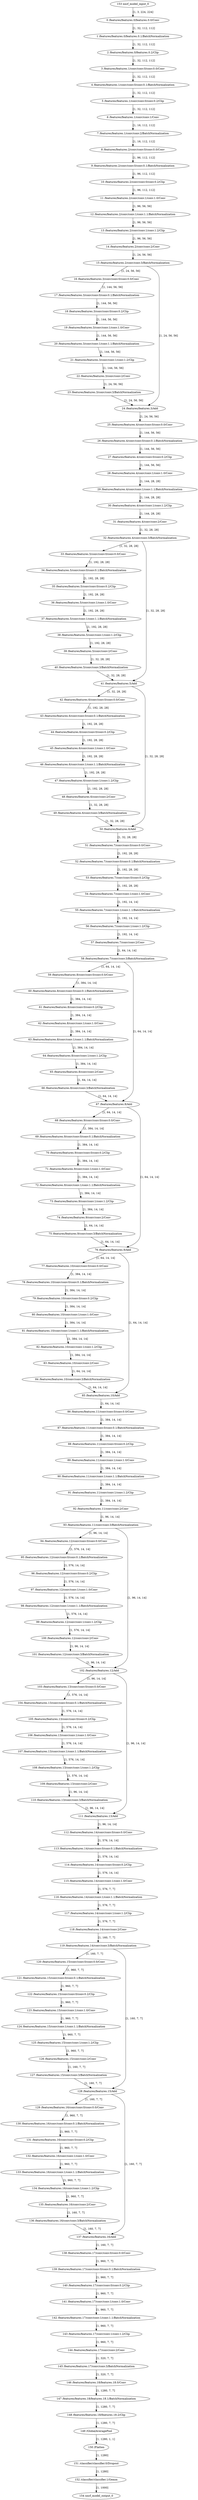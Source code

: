 strict digraph  {
"0 /features/features.0/features.0.0/Conv" [id=0, type=Conv];
"1 /features/features.0/features.0.1/BatchNormalization" [id=1, type=BatchNormalization];
"2 /features/features.0/features.0.2/Clip" [id=2, type=Clip];
"3 /features/features.1/conv/conv.0/conv.0.0/Conv" [id=3, type=Conv];
"4 /features/features.1/conv/conv.0/conv.0.1/BatchNormalization" [id=4, type=BatchNormalization];
"5 /features/features.1/conv/conv.0/conv.0.2/Clip" [id=5, type=Clip];
"6 /features/features.1/conv/conv.1/Conv" [id=6, type=Conv];
"7 /features/features.1/conv/conv.2/BatchNormalization" [id=7, type=BatchNormalization];
"8 /features/features.2/conv/conv.0/conv.0.0/Conv" [id=8, type=Conv];
"9 /features/features.2/conv/conv.0/conv.0.1/BatchNormalization" [id=9, type=BatchNormalization];
"10 /features/features.2/conv/conv.0/conv.0.2/Clip" [id=10, type=Clip];
"11 /features/features.2/conv/conv.1/conv.1.0/Conv" [id=11, type=Conv];
"12 /features/features.2/conv/conv.1/conv.1.1/BatchNormalization" [id=12, type=BatchNormalization];
"13 /features/features.2/conv/conv.1/conv.1.2/Clip" [id=13, type=Clip];
"14 /features/features.2/conv/conv.2/Conv" [id=14, type=Conv];
"15 /features/features.2/conv/conv.3/BatchNormalization" [id=15, type=BatchNormalization];
"16 /features/features.3/conv/conv.0/conv.0.0/Conv" [id=16, type=Conv];
"17 /features/features.3/conv/conv.0/conv.0.1/BatchNormalization" [id=17, type=BatchNormalization];
"18 /features/features.3/conv/conv.0/conv.0.2/Clip" [id=18, type=Clip];
"19 /features/features.3/conv/conv.1/conv.1.0/Conv" [id=19, type=Conv];
"20 /features/features.3/conv/conv.1/conv.1.1/BatchNormalization" [id=20, type=BatchNormalization];
"21 /features/features.3/conv/conv.1/conv.1.2/Clip" [id=21, type=Clip];
"22 /features/features.3/conv/conv.2/Conv" [id=22, type=Conv];
"23 /features/features.3/conv/conv.3/BatchNormalization" [id=23, type=BatchNormalization];
"24 /features/features.3/Add" [id=24, type=Add];
"25 /features/features.4/conv/conv.0/conv.0.0/Conv" [id=25, type=Conv];
"26 /features/features.4/conv/conv.0/conv.0.1/BatchNormalization" [id=26, type=BatchNormalization];
"27 /features/features.4/conv/conv.0/conv.0.2/Clip" [id=27, type=Clip];
"28 /features/features.4/conv/conv.1/conv.1.0/Conv" [id=28, type=Conv];
"29 /features/features.4/conv/conv.1/conv.1.1/BatchNormalization" [id=29, type=BatchNormalization];
"30 /features/features.4/conv/conv.1/conv.1.2/Clip" [id=30, type=Clip];
"31 /features/features.4/conv/conv.2/Conv" [id=31, type=Conv];
"32 /features/features.4/conv/conv.3/BatchNormalization" [id=32, type=BatchNormalization];
"33 /features/features.5/conv/conv.0/conv.0.0/Conv" [id=33, type=Conv];
"34 /features/features.5/conv/conv.0/conv.0.1/BatchNormalization" [id=34, type=BatchNormalization];
"35 /features/features.5/conv/conv.0/conv.0.2/Clip" [id=35, type=Clip];
"36 /features/features.5/conv/conv.1/conv.1.0/Conv" [id=36, type=Conv];
"37 /features/features.5/conv/conv.1/conv.1.1/BatchNormalization" [id=37, type=BatchNormalization];
"38 /features/features.5/conv/conv.1/conv.1.2/Clip" [id=38, type=Clip];
"39 /features/features.5/conv/conv.2/Conv" [id=39, type=Conv];
"40 /features/features.5/conv/conv.3/BatchNormalization" [id=40, type=BatchNormalization];
"41 /features/features.5/Add" [id=41, type=Add];
"42 /features/features.6/conv/conv.0/conv.0.0/Conv" [id=42, type=Conv];
"43 /features/features.6/conv/conv.0/conv.0.1/BatchNormalization" [id=43, type=BatchNormalization];
"44 /features/features.6/conv/conv.0/conv.0.2/Clip" [id=44, type=Clip];
"45 /features/features.6/conv/conv.1/conv.1.0/Conv" [id=45, type=Conv];
"46 /features/features.6/conv/conv.1/conv.1.1/BatchNormalization" [id=46, type=BatchNormalization];
"47 /features/features.6/conv/conv.1/conv.1.2/Clip" [id=47, type=Clip];
"48 /features/features.6/conv/conv.2/Conv" [id=48, type=Conv];
"49 /features/features.6/conv/conv.3/BatchNormalization" [id=49, type=BatchNormalization];
"50 /features/features.6/Add" [id=50, type=Add];
"51 /features/features.7/conv/conv.0/conv.0.0/Conv" [id=51, type=Conv];
"52 /features/features.7/conv/conv.0/conv.0.1/BatchNormalization" [id=52, type=BatchNormalization];
"53 /features/features.7/conv/conv.0/conv.0.2/Clip" [id=53, type=Clip];
"54 /features/features.7/conv/conv.1/conv.1.0/Conv" [id=54, type=Conv];
"55 /features/features.7/conv/conv.1/conv.1.1/BatchNormalization" [id=55, type=BatchNormalization];
"56 /features/features.7/conv/conv.1/conv.1.2/Clip" [id=56, type=Clip];
"57 /features/features.7/conv/conv.2/Conv" [id=57, type=Conv];
"58 /features/features.7/conv/conv.3/BatchNormalization" [id=58, type=BatchNormalization];
"59 /features/features.8/conv/conv.0/conv.0.0/Conv" [id=59, type=Conv];
"60 /features/features.8/conv/conv.0/conv.0.1/BatchNormalization" [id=60, type=BatchNormalization];
"61 /features/features.8/conv/conv.0/conv.0.2/Clip" [id=61, type=Clip];
"62 /features/features.8/conv/conv.1/conv.1.0/Conv" [id=62, type=Conv];
"63 /features/features.8/conv/conv.1/conv.1.1/BatchNormalization" [id=63, type=BatchNormalization];
"64 /features/features.8/conv/conv.1/conv.1.2/Clip" [id=64, type=Clip];
"65 /features/features.8/conv/conv.2/Conv" [id=65, type=Conv];
"66 /features/features.8/conv/conv.3/BatchNormalization" [id=66, type=BatchNormalization];
"67 /features/features.8/Add" [id=67, type=Add];
"68 /features/features.9/conv/conv.0/conv.0.0/Conv" [id=68, type=Conv];
"69 /features/features.9/conv/conv.0/conv.0.1/BatchNormalization" [id=69, type=BatchNormalization];
"70 /features/features.9/conv/conv.0/conv.0.2/Clip" [id=70, type=Clip];
"71 /features/features.9/conv/conv.1/conv.1.0/Conv" [id=71, type=Conv];
"72 /features/features.9/conv/conv.1/conv.1.1/BatchNormalization" [id=72, type=BatchNormalization];
"73 /features/features.9/conv/conv.1/conv.1.2/Clip" [id=73, type=Clip];
"74 /features/features.9/conv/conv.2/Conv" [id=74, type=Conv];
"75 /features/features.9/conv/conv.3/BatchNormalization" [id=75, type=BatchNormalization];
"76 /features/features.9/Add" [id=76, type=Add];
"77 /features/features.10/conv/conv.0/conv.0.0/Conv" [id=77, type=Conv];
"78 /features/features.10/conv/conv.0/conv.0.1/BatchNormalization" [id=78, type=BatchNormalization];
"79 /features/features.10/conv/conv.0/conv.0.2/Clip" [id=79, type=Clip];
"80 /features/features.10/conv/conv.1/conv.1.0/Conv" [id=80, type=Conv];
"81 /features/features.10/conv/conv.1/conv.1.1/BatchNormalization" [id=81, type=BatchNormalization];
"82 /features/features.10/conv/conv.1/conv.1.2/Clip" [id=82, type=Clip];
"83 /features/features.10/conv/conv.2/Conv" [id=83, type=Conv];
"84 /features/features.10/conv/conv.3/BatchNormalization" [id=84, type=BatchNormalization];
"85 /features/features.10/Add" [id=85, type=Add];
"86 /features/features.11/conv/conv.0/conv.0.0/Conv" [id=86, type=Conv];
"87 /features/features.11/conv/conv.0/conv.0.1/BatchNormalization" [id=87, type=BatchNormalization];
"88 /features/features.11/conv/conv.0/conv.0.2/Clip" [id=88, type=Clip];
"89 /features/features.11/conv/conv.1/conv.1.0/Conv" [id=89, type=Conv];
"90 /features/features.11/conv/conv.1/conv.1.1/BatchNormalization" [id=90, type=BatchNormalization];
"91 /features/features.11/conv/conv.1/conv.1.2/Clip" [id=91, type=Clip];
"92 /features/features.11/conv/conv.2/Conv" [id=92, type=Conv];
"93 /features/features.11/conv/conv.3/BatchNormalization" [id=93, type=BatchNormalization];
"94 /features/features.12/conv/conv.0/conv.0.0/Conv" [id=94, type=Conv];
"95 /features/features.12/conv/conv.0/conv.0.1/BatchNormalization" [id=95, type=BatchNormalization];
"96 /features/features.12/conv/conv.0/conv.0.2/Clip" [id=96, type=Clip];
"97 /features/features.12/conv/conv.1/conv.1.0/Conv" [id=97, type=Conv];
"98 /features/features.12/conv/conv.1/conv.1.1/BatchNormalization" [id=98, type=BatchNormalization];
"99 /features/features.12/conv/conv.1/conv.1.2/Clip" [id=99, type=Clip];
"100 /features/features.12/conv/conv.2/Conv" [id=100, type=Conv];
"101 /features/features.12/conv/conv.3/BatchNormalization" [id=101, type=BatchNormalization];
"102 /features/features.12/Add" [id=102, type=Add];
"103 /features/features.13/conv/conv.0/conv.0.0/Conv" [id=103, type=Conv];
"104 /features/features.13/conv/conv.0/conv.0.1/BatchNormalization" [id=104, type=BatchNormalization];
"105 /features/features.13/conv/conv.0/conv.0.2/Clip" [id=105, type=Clip];
"106 /features/features.13/conv/conv.1/conv.1.0/Conv" [id=106, type=Conv];
"107 /features/features.13/conv/conv.1/conv.1.1/BatchNormalization" [id=107, type=BatchNormalization];
"108 /features/features.13/conv/conv.1/conv.1.2/Clip" [id=108, type=Clip];
"109 /features/features.13/conv/conv.2/Conv" [id=109, type=Conv];
"110 /features/features.13/conv/conv.3/BatchNormalization" [id=110, type=BatchNormalization];
"111 /features/features.13/Add" [id=111, type=Add];
"112 /features/features.14/conv/conv.0/conv.0.0/Conv" [id=112, type=Conv];
"113 /features/features.14/conv/conv.0/conv.0.1/BatchNormalization" [id=113, type=BatchNormalization];
"114 /features/features.14/conv/conv.0/conv.0.2/Clip" [id=114, type=Clip];
"115 /features/features.14/conv/conv.1/conv.1.0/Conv" [id=115, type=Conv];
"116 /features/features.14/conv/conv.1/conv.1.1/BatchNormalization" [id=116, type=BatchNormalization];
"117 /features/features.14/conv/conv.1/conv.1.2/Clip" [id=117, type=Clip];
"118 /features/features.14/conv/conv.2/Conv" [id=118, type=Conv];
"119 /features/features.14/conv/conv.3/BatchNormalization" [id=119, type=BatchNormalization];
"120 /features/features.15/conv/conv.0/conv.0.0/Conv" [id=120, type=Conv];
"121 /features/features.15/conv/conv.0/conv.0.1/BatchNormalization" [id=121, type=BatchNormalization];
"122 /features/features.15/conv/conv.0/conv.0.2/Clip" [id=122, type=Clip];
"123 /features/features.15/conv/conv.1/conv.1.0/Conv" [id=123, type=Conv];
"124 /features/features.15/conv/conv.1/conv.1.1/BatchNormalization" [id=124, type=BatchNormalization];
"125 /features/features.15/conv/conv.1/conv.1.2/Clip" [id=125, type=Clip];
"126 /features/features.15/conv/conv.2/Conv" [id=126, type=Conv];
"127 /features/features.15/conv/conv.3/BatchNormalization" [id=127, type=BatchNormalization];
"128 /features/features.15/Add" [id=128, type=Add];
"129 /features/features.16/conv/conv.0/conv.0.0/Conv" [id=129, type=Conv];
"130 /features/features.16/conv/conv.0/conv.0.1/BatchNormalization" [id=130, type=BatchNormalization];
"131 /features/features.16/conv/conv.0/conv.0.2/Clip" [id=131, type=Clip];
"132 /features/features.16/conv/conv.1/conv.1.0/Conv" [id=132, type=Conv];
"133 /features/features.16/conv/conv.1/conv.1.1/BatchNormalization" [id=133, type=BatchNormalization];
"134 /features/features.16/conv/conv.1/conv.1.2/Clip" [id=134, type=Clip];
"135 /features/features.16/conv/conv.2/Conv" [id=135, type=Conv];
"136 /features/features.16/conv/conv.3/BatchNormalization" [id=136, type=BatchNormalization];
"137 /features/features.16/Add" [id=137, type=Add];
"138 /features/features.17/conv/conv.0/conv.0.0/Conv" [id=138, type=Conv];
"139 /features/features.17/conv/conv.0/conv.0.1/BatchNormalization" [id=139, type=BatchNormalization];
"140 /features/features.17/conv/conv.0/conv.0.2/Clip" [id=140, type=Clip];
"141 /features/features.17/conv/conv.1/conv.1.0/Conv" [id=141, type=Conv];
"142 /features/features.17/conv/conv.1/conv.1.1/BatchNormalization" [id=142, type=BatchNormalization];
"143 /features/features.17/conv/conv.1/conv.1.2/Clip" [id=143, type=Clip];
"144 /features/features.17/conv/conv.2/Conv" [id=144, type=Conv];
"145 /features/features.17/conv/conv.3/BatchNormalization" [id=145, type=BatchNormalization];
"146 /features/features.18/features.18.0/Conv" [id=146, type=Conv];
"147 /features/features.18/features.18.1/BatchNormalization" [id=147, type=BatchNormalization];
"148 /features/features.18/features.18.2/Clip" [id=148, type=Clip];
"149 /GlobalAveragePool" [id=149, type=GlobalAveragePool];
"150 /Flatten" [id=150, type=Flatten];
"151 /classifier/classifier.0/Dropout" [id=151, type=Dropout];
"152 /classifier/classifier.1/Gemm" [id=152, type=Gemm];
"153 nncf_model_input_0" [id=153, type=nncf_model_input];
"154 nncf_model_output_0" [id=154, type=nncf_model_output];
"0 /features/features.0/features.0.0/Conv" -> "1 /features/features.0/features.0.1/BatchNormalization"  [label="[1, 32, 112, 112]", style=solid];
"1 /features/features.0/features.0.1/BatchNormalization" -> "2 /features/features.0/features.0.2/Clip"  [label="[1, 32, 112, 112]", style=solid];
"2 /features/features.0/features.0.2/Clip" -> "3 /features/features.1/conv/conv.0/conv.0.0/Conv"  [label="[1, 32, 112, 112]", style=solid];
"3 /features/features.1/conv/conv.0/conv.0.0/Conv" -> "4 /features/features.1/conv/conv.0/conv.0.1/BatchNormalization"  [label="[1, 32, 112, 112]", style=solid];
"4 /features/features.1/conv/conv.0/conv.0.1/BatchNormalization" -> "5 /features/features.1/conv/conv.0/conv.0.2/Clip"  [label="[1, 32, 112, 112]", style=solid];
"5 /features/features.1/conv/conv.0/conv.0.2/Clip" -> "6 /features/features.1/conv/conv.1/Conv"  [label="[1, 32, 112, 112]", style=solid];
"6 /features/features.1/conv/conv.1/Conv" -> "7 /features/features.1/conv/conv.2/BatchNormalization"  [label="[1, 16, 112, 112]", style=solid];
"7 /features/features.1/conv/conv.2/BatchNormalization" -> "8 /features/features.2/conv/conv.0/conv.0.0/Conv"  [label="[1, 16, 112, 112]", style=solid];
"8 /features/features.2/conv/conv.0/conv.0.0/Conv" -> "9 /features/features.2/conv/conv.0/conv.0.1/BatchNormalization"  [label="[1, 96, 112, 112]", style=solid];
"9 /features/features.2/conv/conv.0/conv.0.1/BatchNormalization" -> "10 /features/features.2/conv/conv.0/conv.0.2/Clip"  [label="[1, 96, 112, 112]", style=solid];
"10 /features/features.2/conv/conv.0/conv.0.2/Clip" -> "11 /features/features.2/conv/conv.1/conv.1.0/Conv"  [label="[1, 96, 112, 112]", style=solid];
"11 /features/features.2/conv/conv.1/conv.1.0/Conv" -> "12 /features/features.2/conv/conv.1/conv.1.1/BatchNormalization"  [label="[1, 96, 56, 56]", style=solid];
"12 /features/features.2/conv/conv.1/conv.1.1/BatchNormalization" -> "13 /features/features.2/conv/conv.1/conv.1.2/Clip"  [label="[1, 96, 56, 56]", style=solid];
"13 /features/features.2/conv/conv.1/conv.1.2/Clip" -> "14 /features/features.2/conv/conv.2/Conv"  [label="[1, 96, 56, 56]", style=solid];
"14 /features/features.2/conv/conv.2/Conv" -> "15 /features/features.2/conv/conv.3/BatchNormalization"  [label="[1, 24, 56, 56]", style=solid];
"15 /features/features.2/conv/conv.3/BatchNormalization" -> "16 /features/features.3/conv/conv.0/conv.0.0/Conv"  [label="[1, 24, 56, 56]", style=solid];
"15 /features/features.2/conv/conv.3/BatchNormalization" -> "24 /features/features.3/Add"  [label="[1, 24, 56, 56]", style=solid];
"16 /features/features.3/conv/conv.0/conv.0.0/Conv" -> "17 /features/features.3/conv/conv.0/conv.0.1/BatchNormalization"  [label="[1, 144, 56, 56]", style=solid];
"17 /features/features.3/conv/conv.0/conv.0.1/BatchNormalization" -> "18 /features/features.3/conv/conv.0/conv.0.2/Clip"  [label="[1, 144, 56, 56]", style=solid];
"18 /features/features.3/conv/conv.0/conv.0.2/Clip" -> "19 /features/features.3/conv/conv.1/conv.1.0/Conv"  [label="[1, 144, 56, 56]", style=solid];
"19 /features/features.3/conv/conv.1/conv.1.0/Conv" -> "20 /features/features.3/conv/conv.1/conv.1.1/BatchNormalization"  [label="[1, 144, 56, 56]", style=solid];
"20 /features/features.3/conv/conv.1/conv.1.1/BatchNormalization" -> "21 /features/features.3/conv/conv.1/conv.1.2/Clip"  [label="[1, 144, 56, 56]", style=solid];
"21 /features/features.3/conv/conv.1/conv.1.2/Clip" -> "22 /features/features.3/conv/conv.2/Conv"  [label="[1, 144, 56, 56]", style=solid];
"22 /features/features.3/conv/conv.2/Conv" -> "23 /features/features.3/conv/conv.3/BatchNormalization"  [label="[1, 24, 56, 56]", style=solid];
"23 /features/features.3/conv/conv.3/BatchNormalization" -> "24 /features/features.3/Add"  [label="[1, 24, 56, 56]", style=solid];
"24 /features/features.3/Add" -> "25 /features/features.4/conv/conv.0/conv.0.0/Conv"  [label="[1, 24, 56, 56]", style=solid];
"25 /features/features.4/conv/conv.0/conv.0.0/Conv" -> "26 /features/features.4/conv/conv.0/conv.0.1/BatchNormalization"  [label="[1, 144, 56, 56]", style=solid];
"26 /features/features.4/conv/conv.0/conv.0.1/BatchNormalization" -> "27 /features/features.4/conv/conv.0/conv.0.2/Clip"  [label="[1, 144, 56, 56]", style=solid];
"27 /features/features.4/conv/conv.0/conv.0.2/Clip" -> "28 /features/features.4/conv/conv.1/conv.1.0/Conv"  [label="[1, 144, 56, 56]", style=solid];
"28 /features/features.4/conv/conv.1/conv.1.0/Conv" -> "29 /features/features.4/conv/conv.1/conv.1.1/BatchNormalization"  [label="[1, 144, 28, 28]", style=solid];
"29 /features/features.4/conv/conv.1/conv.1.1/BatchNormalization" -> "30 /features/features.4/conv/conv.1/conv.1.2/Clip"  [label="[1, 144, 28, 28]", style=solid];
"30 /features/features.4/conv/conv.1/conv.1.2/Clip" -> "31 /features/features.4/conv/conv.2/Conv"  [label="[1, 144, 28, 28]", style=solid];
"31 /features/features.4/conv/conv.2/Conv" -> "32 /features/features.4/conv/conv.3/BatchNormalization"  [label="[1, 32, 28, 28]", style=solid];
"32 /features/features.4/conv/conv.3/BatchNormalization" -> "33 /features/features.5/conv/conv.0/conv.0.0/Conv"  [label="[1, 32, 28, 28]", style=solid];
"32 /features/features.4/conv/conv.3/BatchNormalization" -> "41 /features/features.5/Add"  [label="[1, 32, 28, 28]", style=solid];
"33 /features/features.5/conv/conv.0/conv.0.0/Conv" -> "34 /features/features.5/conv/conv.0/conv.0.1/BatchNormalization"  [label="[1, 192, 28, 28]", style=solid];
"34 /features/features.5/conv/conv.0/conv.0.1/BatchNormalization" -> "35 /features/features.5/conv/conv.0/conv.0.2/Clip"  [label="[1, 192, 28, 28]", style=solid];
"35 /features/features.5/conv/conv.0/conv.0.2/Clip" -> "36 /features/features.5/conv/conv.1/conv.1.0/Conv"  [label="[1, 192, 28, 28]", style=solid];
"36 /features/features.5/conv/conv.1/conv.1.0/Conv" -> "37 /features/features.5/conv/conv.1/conv.1.1/BatchNormalization"  [label="[1, 192, 28, 28]", style=solid];
"37 /features/features.5/conv/conv.1/conv.1.1/BatchNormalization" -> "38 /features/features.5/conv/conv.1/conv.1.2/Clip"  [label="[1, 192, 28, 28]", style=solid];
"38 /features/features.5/conv/conv.1/conv.1.2/Clip" -> "39 /features/features.5/conv/conv.2/Conv"  [label="[1, 192, 28, 28]", style=solid];
"39 /features/features.5/conv/conv.2/Conv" -> "40 /features/features.5/conv/conv.3/BatchNormalization"  [label="[1, 32, 28, 28]", style=solid];
"40 /features/features.5/conv/conv.3/BatchNormalization" -> "41 /features/features.5/Add"  [label="[1, 32, 28, 28]", style=solid];
"41 /features/features.5/Add" -> "42 /features/features.6/conv/conv.0/conv.0.0/Conv"  [label="[1, 32, 28, 28]", style=solid];
"41 /features/features.5/Add" -> "50 /features/features.6/Add"  [label="[1, 32, 28, 28]", style=solid];
"42 /features/features.6/conv/conv.0/conv.0.0/Conv" -> "43 /features/features.6/conv/conv.0/conv.0.1/BatchNormalization"  [label="[1, 192, 28, 28]", style=solid];
"43 /features/features.6/conv/conv.0/conv.0.1/BatchNormalization" -> "44 /features/features.6/conv/conv.0/conv.0.2/Clip"  [label="[1, 192, 28, 28]", style=solid];
"44 /features/features.6/conv/conv.0/conv.0.2/Clip" -> "45 /features/features.6/conv/conv.1/conv.1.0/Conv"  [label="[1, 192, 28, 28]", style=solid];
"45 /features/features.6/conv/conv.1/conv.1.0/Conv" -> "46 /features/features.6/conv/conv.1/conv.1.1/BatchNormalization"  [label="[1, 192, 28, 28]", style=solid];
"46 /features/features.6/conv/conv.1/conv.1.1/BatchNormalization" -> "47 /features/features.6/conv/conv.1/conv.1.2/Clip"  [label="[1, 192, 28, 28]", style=solid];
"47 /features/features.6/conv/conv.1/conv.1.2/Clip" -> "48 /features/features.6/conv/conv.2/Conv"  [label="[1, 192, 28, 28]", style=solid];
"48 /features/features.6/conv/conv.2/Conv" -> "49 /features/features.6/conv/conv.3/BatchNormalization"  [label="[1, 32, 28, 28]", style=solid];
"49 /features/features.6/conv/conv.3/BatchNormalization" -> "50 /features/features.6/Add"  [label="[1, 32, 28, 28]", style=solid];
"50 /features/features.6/Add" -> "51 /features/features.7/conv/conv.0/conv.0.0/Conv"  [label="[1, 32, 28, 28]", style=solid];
"51 /features/features.7/conv/conv.0/conv.0.0/Conv" -> "52 /features/features.7/conv/conv.0/conv.0.1/BatchNormalization"  [label="[1, 192, 28, 28]", style=solid];
"52 /features/features.7/conv/conv.0/conv.0.1/BatchNormalization" -> "53 /features/features.7/conv/conv.0/conv.0.2/Clip"  [label="[1, 192, 28, 28]", style=solid];
"53 /features/features.7/conv/conv.0/conv.0.2/Clip" -> "54 /features/features.7/conv/conv.1/conv.1.0/Conv"  [label="[1, 192, 28, 28]", style=solid];
"54 /features/features.7/conv/conv.1/conv.1.0/Conv" -> "55 /features/features.7/conv/conv.1/conv.1.1/BatchNormalization"  [label="[1, 192, 14, 14]", style=solid];
"55 /features/features.7/conv/conv.1/conv.1.1/BatchNormalization" -> "56 /features/features.7/conv/conv.1/conv.1.2/Clip"  [label="[1, 192, 14, 14]", style=solid];
"56 /features/features.7/conv/conv.1/conv.1.2/Clip" -> "57 /features/features.7/conv/conv.2/Conv"  [label="[1, 192, 14, 14]", style=solid];
"57 /features/features.7/conv/conv.2/Conv" -> "58 /features/features.7/conv/conv.3/BatchNormalization"  [label="[1, 64, 14, 14]", style=solid];
"58 /features/features.7/conv/conv.3/BatchNormalization" -> "59 /features/features.8/conv/conv.0/conv.0.0/Conv"  [label="[1, 64, 14, 14]", style=solid];
"58 /features/features.7/conv/conv.3/BatchNormalization" -> "67 /features/features.8/Add"  [label="[1, 64, 14, 14]", style=solid];
"59 /features/features.8/conv/conv.0/conv.0.0/Conv" -> "60 /features/features.8/conv/conv.0/conv.0.1/BatchNormalization"  [label="[1, 384, 14, 14]", style=solid];
"60 /features/features.8/conv/conv.0/conv.0.1/BatchNormalization" -> "61 /features/features.8/conv/conv.0/conv.0.2/Clip"  [label="[1, 384, 14, 14]", style=solid];
"61 /features/features.8/conv/conv.0/conv.0.2/Clip" -> "62 /features/features.8/conv/conv.1/conv.1.0/Conv"  [label="[1, 384, 14, 14]", style=solid];
"62 /features/features.8/conv/conv.1/conv.1.0/Conv" -> "63 /features/features.8/conv/conv.1/conv.1.1/BatchNormalization"  [label="[1, 384, 14, 14]", style=solid];
"63 /features/features.8/conv/conv.1/conv.1.1/BatchNormalization" -> "64 /features/features.8/conv/conv.1/conv.1.2/Clip"  [label="[1, 384, 14, 14]", style=solid];
"64 /features/features.8/conv/conv.1/conv.1.2/Clip" -> "65 /features/features.8/conv/conv.2/Conv"  [label="[1, 384, 14, 14]", style=solid];
"65 /features/features.8/conv/conv.2/Conv" -> "66 /features/features.8/conv/conv.3/BatchNormalization"  [label="[1, 64, 14, 14]", style=solid];
"66 /features/features.8/conv/conv.3/BatchNormalization" -> "67 /features/features.8/Add"  [label="[1, 64, 14, 14]", style=solid];
"67 /features/features.8/Add" -> "68 /features/features.9/conv/conv.0/conv.0.0/Conv"  [label="[1, 64, 14, 14]", style=solid];
"67 /features/features.8/Add" -> "76 /features/features.9/Add"  [label="[1, 64, 14, 14]", style=solid];
"68 /features/features.9/conv/conv.0/conv.0.0/Conv" -> "69 /features/features.9/conv/conv.0/conv.0.1/BatchNormalization"  [label="[1, 384, 14, 14]", style=solid];
"69 /features/features.9/conv/conv.0/conv.0.1/BatchNormalization" -> "70 /features/features.9/conv/conv.0/conv.0.2/Clip"  [label="[1, 384, 14, 14]", style=solid];
"70 /features/features.9/conv/conv.0/conv.0.2/Clip" -> "71 /features/features.9/conv/conv.1/conv.1.0/Conv"  [label="[1, 384, 14, 14]", style=solid];
"71 /features/features.9/conv/conv.1/conv.1.0/Conv" -> "72 /features/features.9/conv/conv.1/conv.1.1/BatchNormalization"  [label="[1, 384, 14, 14]", style=solid];
"72 /features/features.9/conv/conv.1/conv.1.1/BatchNormalization" -> "73 /features/features.9/conv/conv.1/conv.1.2/Clip"  [label="[1, 384, 14, 14]", style=solid];
"73 /features/features.9/conv/conv.1/conv.1.2/Clip" -> "74 /features/features.9/conv/conv.2/Conv"  [label="[1, 384, 14, 14]", style=solid];
"74 /features/features.9/conv/conv.2/Conv" -> "75 /features/features.9/conv/conv.3/BatchNormalization"  [label="[1, 64, 14, 14]", style=solid];
"75 /features/features.9/conv/conv.3/BatchNormalization" -> "76 /features/features.9/Add"  [label="[1, 64, 14, 14]", style=solid];
"76 /features/features.9/Add" -> "77 /features/features.10/conv/conv.0/conv.0.0/Conv"  [label="[1, 64, 14, 14]", style=solid];
"76 /features/features.9/Add" -> "85 /features/features.10/Add"  [label="[1, 64, 14, 14]", style=solid];
"77 /features/features.10/conv/conv.0/conv.0.0/Conv" -> "78 /features/features.10/conv/conv.0/conv.0.1/BatchNormalization"  [label="[1, 384, 14, 14]", style=solid];
"78 /features/features.10/conv/conv.0/conv.0.1/BatchNormalization" -> "79 /features/features.10/conv/conv.0/conv.0.2/Clip"  [label="[1, 384, 14, 14]", style=solid];
"79 /features/features.10/conv/conv.0/conv.0.2/Clip" -> "80 /features/features.10/conv/conv.1/conv.1.0/Conv"  [label="[1, 384, 14, 14]", style=solid];
"80 /features/features.10/conv/conv.1/conv.1.0/Conv" -> "81 /features/features.10/conv/conv.1/conv.1.1/BatchNormalization"  [label="[1, 384, 14, 14]", style=solid];
"81 /features/features.10/conv/conv.1/conv.1.1/BatchNormalization" -> "82 /features/features.10/conv/conv.1/conv.1.2/Clip"  [label="[1, 384, 14, 14]", style=solid];
"82 /features/features.10/conv/conv.1/conv.1.2/Clip" -> "83 /features/features.10/conv/conv.2/Conv"  [label="[1, 384, 14, 14]", style=solid];
"83 /features/features.10/conv/conv.2/Conv" -> "84 /features/features.10/conv/conv.3/BatchNormalization"  [label="[1, 64, 14, 14]", style=solid];
"84 /features/features.10/conv/conv.3/BatchNormalization" -> "85 /features/features.10/Add"  [label="[1, 64, 14, 14]", style=solid];
"85 /features/features.10/Add" -> "86 /features/features.11/conv/conv.0/conv.0.0/Conv"  [label="[1, 64, 14, 14]", style=solid];
"86 /features/features.11/conv/conv.0/conv.0.0/Conv" -> "87 /features/features.11/conv/conv.0/conv.0.1/BatchNormalization"  [label="[1, 384, 14, 14]", style=solid];
"87 /features/features.11/conv/conv.0/conv.0.1/BatchNormalization" -> "88 /features/features.11/conv/conv.0/conv.0.2/Clip"  [label="[1, 384, 14, 14]", style=solid];
"88 /features/features.11/conv/conv.0/conv.0.2/Clip" -> "89 /features/features.11/conv/conv.1/conv.1.0/Conv"  [label="[1, 384, 14, 14]", style=solid];
"89 /features/features.11/conv/conv.1/conv.1.0/Conv" -> "90 /features/features.11/conv/conv.1/conv.1.1/BatchNormalization"  [label="[1, 384, 14, 14]", style=solid];
"90 /features/features.11/conv/conv.1/conv.1.1/BatchNormalization" -> "91 /features/features.11/conv/conv.1/conv.1.2/Clip"  [label="[1, 384, 14, 14]", style=solid];
"91 /features/features.11/conv/conv.1/conv.1.2/Clip" -> "92 /features/features.11/conv/conv.2/Conv"  [label="[1, 384, 14, 14]", style=solid];
"92 /features/features.11/conv/conv.2/Conv" -> "93 /features/features.11/conv/conv.3/BatchNormalization"  [label="[1, 96, 14, 14]", style=solid];
"93 /features/features.11/conv/conv.3/BatchNormalization" -> "94 /features/features.12/conv/conv.0/conv.0.0/Conv"  [label="[1, 96, 14, 14]", style=solid];
"93 /features/features.11/conv/conv.3/BatchNormalization" -> "102 /features/features.12/Add"  [label="[1, 96, 14, 14]", style=solid];
"94 /features/features.12/conv/conv.0/conv.0.0/Conv" -> "95 /features/features.12/conv/conv.0/conv.0.1/BatchNormalization"  [label="[1, 576, 14, 14]", style=solid];
"95 /features/features.12/conv/conv.0/conv.0.1/BatchNormalization" -> "96 /features/features.12/conv/conv.0/conv.0.2/Clip"  [label="[1, 576, 14, 14]", style=solid];
"96 /features/features.12/conv/conv.0/conv.0.2/Clip" -> "97 /features/features.12/conv/conv.1/conv.1.0/Conv"  [label="[1, 576, 14, 14]", style=solid];
"97 /features/features.12/conv/conv.1/conv.1.0/Conv" -> "98 /features/features.12/conv/conv.1/conv.1.1/BatchNormalization"  [label="[1, 576, 14, 14]", style=solid];
"98 /features/features.12/conv/conv.1/conv.1.1/BatchNormalization" -> "99 /features/features.12/conv/conv.1/conv.1.2/Clip"  [label="[1, 576, 14, 14]", style=solid];
"99 /features/features.12/conv/conv.1/conv.1.2/Clip" -> "100 /features/features.12/conv/conv.2/Conv"  [label="[1, 576, 14, 14]", style=solid];
"100 /features/features.12/conv/conv.2/Conv" -> "101 /features/features.12/conv/conv.3/BatchNormalization"  [label="[1, 96, 14, 14]", style=solid];
"101 /features/features.12/conv/conv.3/BatchNormalization" -> "102 /features/features.12/Add"  [label="[1, 96, 14, 14]", style=solid];
"102 /features/features.12/Add" -> "103 /features/features.13/conv/conv.0/conv.0.0/Conv"  [label="[1, 96, 14, 14]", style=solid];
"102 /features/features.12/Add" -> "111 /features/features.13/Add"  [label="[1, 96, 14, 14]", style=solid];
"103 /features/features.13/conv/conv.0/conv.0.0/Conv" -> "104 /features/features.13/conv/conv.0/conv.0.1/BatchNormalization"  [label="[1, 576, 14, 14]", style=solid];
"104 /features/features.13/conv/conv.0/conv.0.1/BatchNormalization" -> "105 /features/features.13/conv/conv.0/conv.0.2/Clip"  [label="[1, 576, 14, 14]", style=solid];
"105 /features/features.13/conv/conv.0/conv.0.2/Clip" -> "106 /features/features.13/conv/conv.1/conv.1.0/Conv"  [label="[1, 576, 14, 14]", style=solid];
"106 /features/features.13/conv/conv.1/conv.1.0/Conv" -> "107 /features/features.13/conv/conv.1/conv.1.1/BatchNormalization"  [label="[1, 576, 14, 14]", style=solid];
"107 /features/features.13/conv/conv.1/conv.1.1/BatchNormalization" -> "108 /features/features.13/conv/conv.1/conv.1.2/Clip"  [label="[1, 576, 14, 14]", style=solid];
"108 /features/features.13/conv/conv.1/conv.1.2/Clip" -> "109 /features/features.13/conv/conv.2/Conv"  [label="[1, 576, 14, 14]", style=solid];
"109 /features/features.13/conv/conv.2/Conv" -> "110 /features/features.13/conv/conv.3/BatchNormalization"  [label="[1, 96, 14, 14]", style=solid];
"110 /features/features.13/conv/conv.3/BatchNormalization" -> "111 /features/features.13/Add"  [label="[1, 96, 14, 14]", style=solid];
"111 /features/features.13/Add" -> "112 /features/features.14/conv/conv.0/conv.0.0/Conv"  [label="[1, 96, 14, 14]", style=solid];
"112 /features/features.14/conv/conv.0/conv.0.0/Conv" -> "113 /features/features.14/conv/conv.0/conv.0.1/BatchNormalization"  [label="[1, 576, 14, 14]", style=solid];
"113 /features/features.14/conv/conv.0/conv.0.1/BatchNormalization" -> "114 /features/features.14/conv/conv.0/conv.0.2/Clip"  [label="[1, 576, 14, 14]", style=solid];
"114 /features/features.14/conv/conv.0/conv.0.2/Clip" -> "115 /features/features.14/conv/conv.1/conv.1.0/Conv"  [label="[1, 576, 14, 14]", style=solid];
"115 /features/features.14/conv/conv.1/conv.1.0/Conv" -> "116 /features/features.14/conv/conv.1/conv.1.1/BatchNormalization"  [label="[1, 576, 7, 7]", style=solid];
"116 /features/features.14/conv/conv.1/conv.1.1/BatchNormalization" -> "117 /features/features.14/conv/conv.1/conv.1.2/Clip"  [label="[1, 576, 7, 7]", style=solid];
"117 /features/features.14/conv/conv.1/conv.1.2/Clip" -> "118 /features/features.14/conv/conv.2/Conv"  [label="[1, 576, 7, 7]", style=solid];
"118 /features/features.14/conv/conv.2/Conv" -> "119 /features/features.14/conv/conv.3/BatchNormalization"  [label="[1, 160, 7, 7]", style=solid];
"119 /features/features.14/conv/conv.3/BatchNormalization" -> "120 /features/features.15/conv/conv.0/conv.0.0/Conv"  [label="[1, 160, 7, 7]", style=solid];
"119 /features/features.14/conv/conv.3/BatchNormalization" -> "128 /features/features.15/Add"  [label="[1, 160, 7, 7]", style=solid];
"120 /features/features.15/conv/conv.0/conv.0.0/Conv" -> "121 /features/features.15/conv/conv.0/conv.0.1/BatchNormalization"  [label="[1, 960, 7, 7]", style=solid];
"121 /features/features.15/conv/conv.0/conv.0.1/BatchNormalization" -> "122 /features/features.15/conv/conv.0/conv.0.2/Clip"  [label="[1, 960, 7, 7]", style=solid];
"122 /features/features.15/conv/conv.0/conv.0.2/Clip" -> "123 /features/features.15/conv/conv.1/conv.1.0/Conv"  [label="[1, 960, 7, 7]", style=solid];
"123 /features/features.15/conv/conv.1/conv.1.0/Conv" -> "124 /features/features.15/conv/conv.1/conv.1.1/BatchNormalization"  [label="[1, 960, 7, 7]", style=solid];
"124 /features/features.15/conv/conv.1/conv.1.1/BatchNormalization" -> "125 /features/features.15/conv/conv.1/conv.1.2/Clip"  [label="[1, 960, 7, 7]", style=solid];
"125 /features/features.15/conv/conv.1/conv.1.2/Clip" -> "126 /features/features.15/conv/conv.2/Conv"  [label="[1, 960, 7, 7]", style=solid];
"126 /features/features.15/conv/conv.2/Conv" -> "127 /features/features.15/conv/conv.3/BatchNormalization"  [label="[1, 160, 7, 7]", style=solid];
"127 /features/features.15/conv/conv.3/BatchNormalization" -> "128 /features/features.15/Add"  [label="[1, 160, 7, 7]", style=solid];
"128 /features/features.15/Add" -> "129 /features/features.16/conv/conv.0/conv.0.0/Conv"  [label="[1, 160, 7, 7]", style=solid];
"128 /features/features.15/Add" -> "137 /features/features.16/Add"  [label="[1, 160, 7, 7]", style=solid];
"129 /features/features.16/conv/conv.0/conv.0.0/Conv" -> "130 /features/features.16/conv/conv.0/conv.0.1/BatchNormalization"  [label="[1, 960, 7, 7]", style=solid];
"130 /features/features.16/conv/conv.0/conv.0.1/BatchNormalization" -> "131 /features/features.16/conv/conv.0/conv.0.2/Clip"  [label="[1, 960, 7, 7]", style=solid];
"131 /features/features.16/conv/conv.0/conv.0.2/Clip" -> "132 /features/features.16/conv/conv.1/conv.1.0/Conv"  [label="[1, 960, 7, 7]", style=solid];
"132 /features/features.16/conv/conv.1/conv.1.0/Conv" -> "133 /features/features.16/conv/conv.1/conv.1.1/BatchNormalization"  [label="[1, 960, 7, 7]", style=solid];
"133 /features/features.16/conv/conv.1/conv.1.1/BatchNormalization" -> "134 /features/features.16/conv/conv.1/conv.1.2/Clip"  [label="[1, 960, 7, 7]", style=solid];
"134 /features/features.16/conv/conv.1/conv.1.2/Clip" -> "135 /features/features.16/conv/conv.2/Conv"  [label="[1, 960, 7, 7]", style=solid];
"135 /features/features.16/conv/conv.2/Conv" -> "136 /features/features.16/conv/conv.3/BatchNormalization"  [label="[1, 160, 7, 7]", style=solid];
"136 /features/features.16/conv/conv.3/BatchNormalization" -> "137 /features/features.16/Add"  [label="[1, 160, 7, 7]", style=solid];
"137 /features/features.16/Add" -> "138 /features/features.17/conv/conv.0/conv.0.0/Conv"  [label="[1, 160, 7, 7]", style=solid];
"138 /features/features.17/conv/conv.0/conv.0.0/Conv" -> "139 /features/features.17/conv/conv.0/conv.0.1/BatchNormalization"  [label="[1, 960, 7, 7]", style=solid];
"139 /features/features.17/conv/conv.0/conv.0.1/BatchNormalization" -> "140 /features/features.17/conv/conv.0/conv.0.2/Clip"  [label="[1, 960, 7, 7]", style=solid];
"140 /features/features.17/conv/conv.0/conv.0.2/Clip" -> "141 /features/features.17/conv/conv.1/conv.1.0/Conv"  [label="[1, 960, 7, 7]", style=solid];
"141 /features/features.17/conv/conv.1/conv.1.0/Conv" -> "142 /features/features.17/conv/conv.1/conv.1.1/BatchNormalization"  [label="[1, 960, 7, 7]", style=solid];
"142 /features/features.17/conv/conv.1/conv.1.1/BatchNormalization" -> "143 /features/features.17/conv/conv.1/conv.1.2/Clip"  [label="[1, 960, 7, 7]", style=solid];
"143 /features/features.17/conv/conv.1/conv.1.2/Clip" -> "144 /features/features.17/conv/conv.2/Conv"  [label="[1, 960, 7, 7]", style=solid];
"144 /features/features.17/conv/conv.2/Conv" -> "145 /features/features.17/conv/conv.3/BatchNormalization"  [label="[1, 320, 7, 7]", style=solid];
"145 /features/features.17/conv/conv.3/BatchNormalization" -> "146 /features/features.18/features.18.0/Conv"  [label="[1, 320, 7, 7]", style=solid];
"146 /features/features.18/features.18.0/Conv" -> "147 /features/features.18/features.18.1/BatchNormalization"  [label="[1, 1280, 7, 7]", style=solid];
"147 /features/features.18/features.18.1/BatchNormalization" -> "148 /features/features.18/features.18.2/Clip"  [label="[1, 1280, 7, 7]", style=solid];
"148 /features/features.18/features.18.2/Clip" -> "149 /GlobalAveragePool"  [label="[1, 1280, 7, 7]", style=solid];
"149 /GlobalAveragePool" -> "150 /Flatten"  [label="[1, 1280, 1, 1]", style=solid];
"150 /Flatten" -> "151 /classifier/classifier.0/Dropout"  [label="[1, 1280]", style=solid];
"151 /classifier/classifier.0/Dropout" -> "152 /classifier/classifier.1/Gemm"  [label="[1, 1280]", style=solid];
"152 /classifier/classifier.1/Gemm" -> "154 nncf_model_output_0"  [label="[1, 1000]", style=solid];
"153 nncf_model_input_0" -> "0 /features/features.0/features.0.0/Conv"  [label="[1, 3, 224, 224]", style=solid];
}

